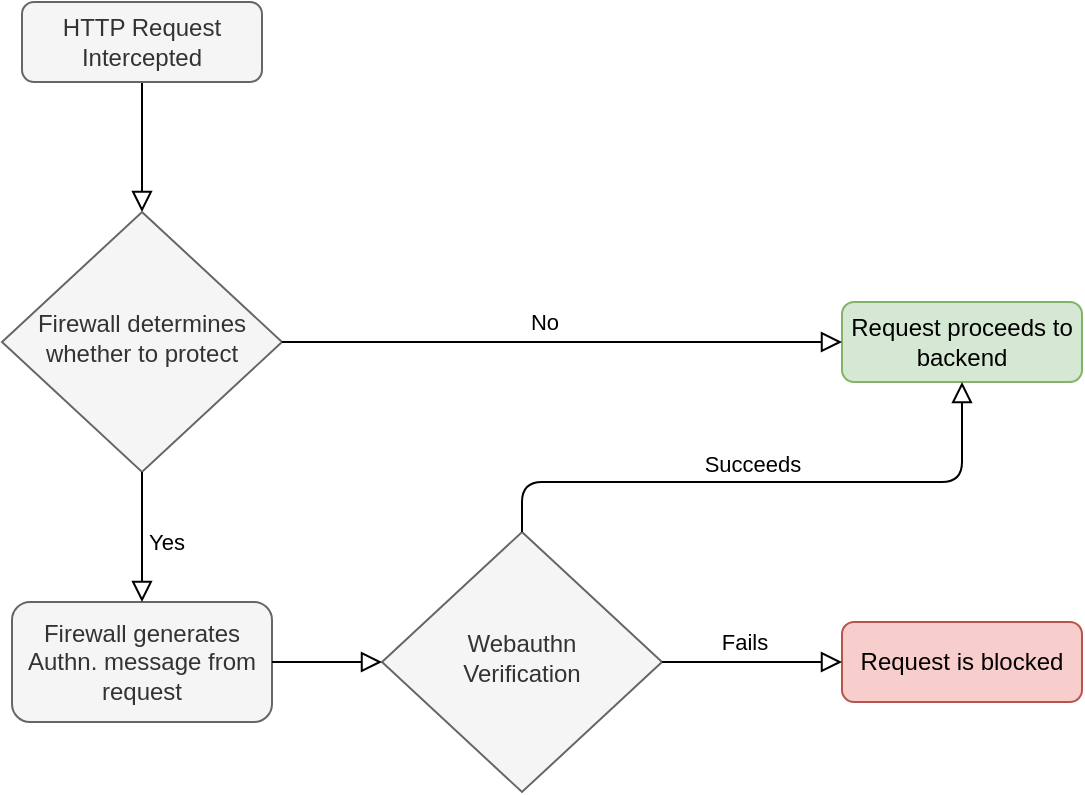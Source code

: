 <mxfile version="14.6.12" type="device"><diagram id="C5RBs43oDa-KdzZeNtuy" name="Page-1"><mxGraphModel dx="1394" dy="1173" grid="1" gridSize="10" guides="1" tooltips="1" connect="1" arrows="1" fold="1" page="0" pageScale="1" pageWidth="827" pageHeight="1169" math="0" shadow="0"><root><mxCell id="WIyWlLk6GJQsqaUBKTNV-0"/><mxCell id="WIyWlLk6GJQsqaUBKTNV-1" parent="WIyWlLk6GJQsqaUBKTNV-0"/><mxCell id="WIyWlLk6GJQsqaUBKTNV-2" value="" style="rounded=0;html=1;jettySize=auto;orthogonalLoop=1;fontSize=11;endArrow=block;endFill=0;endSize=8;strokeWidth=1;shadow=0;labelBackgroundColor=none;edgeStyle=orthogonalEdgeStyle;" parent="WIyWlLk6GJQsqaUBKTNV-1" source="WIyWlLk6GJQsqaUBKTNV-3" target="WIyWlLk6GJQsqaUBKTNV-6" edge="1"><mxGeometry relative="1" as="geometry"/></mxCell><mxCell id="WIyWlLk6GJQsqaUBKTNV-3" value="HTTP Request Intercepted" style="rounded=1;whiteSpace=wrap;html=1;fontSize=12;glass=0;strokeWidth=1;shadow=0;fillColor=#f5f5f5;strokeColor=#666666;fontColor=#333333;" parent="WIyWlLk6GJQsqaUBKTNV-1" vertex="1"><mxGeometry x="340" y="-70" width="120" height="40" as="geometry"/></mxCell><mxCell id="WIyWlLk6GJQsqaUBKTNV-6" value="Firewall determines whether to protect" style="rhombus;whiteSpace=wrap;html=1;shadow=0;fontFamily=Helvetica;fontSize=12;align=center;strokeWidth=1;spacing=6;spacingTop=-4;fillColor=#f5f5f5;strokeColor=#666666;fontColor=#333333;" parent="WIyWlLk6GJQsqaUBKTNV-1" vertex="1"><mxGeometry x="330" y="35" width="140" height="130" as="geometry"/></mxCell><mxCell id="WIyWlLk6GJQsqaUBKTNV-7" value="Request proceeds to backend" style="rounded=1;whiteSpace=wrap;html=1;fontSize=12;glass=0;strokeWidth=1;shadow=0;fillColor=#d5e8d4;strokeColor=#82b366;" parent="WIyWlLk6GJQsqaUBKTNV-1" vertex="1"><mxGeometry x="750" y="80" width="120" height="40" as="geometry"/></mxCell><mxCell id="WIyWlLk6GJQsqaUBKTNV-11" value="Request is blocked" style="rounded=1;whiteSpace=wrap;html=1;fontSize=12;glass=0;strokeWidth=1;shadow=0;fillColor=#f8cecc;strokeColor=#b85450;" parent="WIyWlLk6GJQsqaUBKTNV-1" vertex="1"><mxGeometry x="750" y="240" width="120" height="40" as="geometry"/></mxCell><mxCell id="Mv5F5_NonzzUYZIUdvA_-0" value="Firewall generates Authn. message from request" style="rounded=1;whiteSpace=wrap;html=1;fontSize=12;glass=0;strokeWidth=1;shadow=0;fillColor=#f5f5f5;strokeColor=#666666;fontColor=#333333;" vertex="1" parent="WIyWlLk6GJQsqaUBKTNV-1"><mxGeometry x="335" y="230" width="130" height="60" as="geometry"/></mxCell><mxCell id="Mv5F5_NonzzUYZIUdvA_-2" value="Webauthn &lt;br&gt;Verification" style="rhombus;whiteSpace=wrap;html=1;shadow=0;fontFamily=Helvetica;fontSize=12;align=center;strokeWidth=1;spacing=6;spacingTop=-4;fillColor=#f5f5f5;strokeColor=#666666;fontColor=#333333;" vertex="1" parent="WIyWlLk6GJQsqaUBKTNV-1"><mxGeometry x="520" y="195" width="140" height="130" as="geometry"/></mxCell><mxCell id="Mv5F5_NonzzUYZIUdvA_-3" value="" style="rounded=0;html=1;jettySize=auto;orthogonalLoop=1;fontSize=11;endArrow=block;endFill=0;endSize=8;strokeWidth=1;shadow=0;labelBackgroundColor=none;edgeStyle=orthogonalEdgeStyle;entryX=0;entryY=0.5;entryDx=0;entryDy=0;exitX=1;exitY=0.5;exitDx=0;exitDy=0;" edge="1" parent="WIyWlLk6GJQsqaUBKTNV-1" source="Mv5F5_NonzzUYZIUdvA_-0" target="Mv5F5_NonzzUYZIUdvA_-2"><mxGeometry y="20" relative="1" as="geometry"><mxPoint as="offset"/><mxPoint x="480.0" y="110" as="sourcePoint"/><mxPoint x="540.0" y="110" as="targetPoint"/></mxGeometry></mxCell><mxCell id="Mv5F5_NonzzUYZIUdvA_-7" value="" style="endArrow=block;html=1;exitX=0.5;exitY=1;exitDx=0;exitDy=0;entryX=0.5;entryY=0;entryDx=0;entryDy=0;endFill=0;endSize=8;" edge="1" parent="WIyWlLk6GJQsqaUBKTNV-1" source="WIyWlLk6GJQsqaUBKTNV-6" target="Mv5F5_NonzzUYZIUdvA_-0"><mxGeometry width="50" height="50" relative="1" as="geometry"><mxPoint x="510" y="320" as="sourcePoint"/><mxPoint x="560" y="270" as="targetPoint"/></mxGeometry></mxCell><mxCell id="Mv5F5_NonzzUYZIUdvA_-8" value="Yes" style="edgeLabel;html=1;align=center;verticalAlign=middle;resizable=0;points=[];" vertex="1" connectable="0" parent="Mv5F5_NonzzUYZIUdvA_-7"><mxGeometry x="0.229" y="-2" relative="1" as="geometry"><mxPoint x="14" y="-5" as="offset"/></mxGeometry></mxCell><mxCell id="Mv5F5_NonzzUYZIUdvA_-9" value="" style="endArrow=block;html=1;exitX=1;exitY=0.5;exitDx=0;exitDy=0;entryX=0;entryY=0.5;entryDx=0;entryDy=0;endFill=0;endSize=8;" edge="1" parent="WIyWlLk6GJQsqaUBKTNV-1" source="WIyWlLk6GJQsqaUBKTNV-6" target="WIyWlLk6GJQsqaUBKTNV-7"><mxGeometry width="50" height="50" relative="1" as="geometry"><mxPoint x="510" y="320" as="sourcePoint"/><mxPoint x="560" y="270" as="targetPoint"/></mxGeometry></mxCell><mxCell id="Mv5F5_NonzzUYZIUdvA_-10" value="No" style="edgeLabel;html=1;align=center;verticalAlign=middle;resizable=0;points=[];" vertex="1" connectable="0" parent="Mv5F5_NonzzUYZIUdvA_-9"><mxGeometry x="-0.176" y="2" relative="1" as="geometry"><mxPoint x="15" y="-8" as="offset"/></mxGeometry></mxCell><mxCell id="Mv5F5_NonzzUYZIUdvA_-11" value="" style="endArrow=block;html=1;endSize=8;exitX=0.5;exitY=0;exitDx=0;exitDy=0;entryX=0.5;entryY=1;entryDx=0;entryDy=0;endFill=0;" edge="1" parent="WIyWlLk6GJQsqaUBKTNV-1" source="Mv5F5_NonzzUYZIUdvA_-2" target="WIyWlLk6GJQsqaUBKTNV-7"><mxGeometry width="50" height="50" relative="1" as="geometry"><mxPoint x="620" y="180" as="sourcePoint"/><mxPoint x="670" y="130" as="targetPoint"/><Array as="points"><mxPoint x="590" y="170"/><mxPoint x="810" y="170"/></Array></mxGeometry></mxCell><mxCell id="Mv5F5_NonzzUYZIUdvA_-12" value="Succeeds" style="edgeLabel;html=1;align=center;verticalAlign=middle;resizable=0;points=[];" vertex="1" connectable="0" parent="Mv5F5_NonzzUYZIUdvA_-11"><mxGeometry x="-0.059" y="-1" relative="1" as="geometry"><mxPoint x="1" y="-10" as="offset"/></mxGeometry></mxCell><mxCell id="Mv5F5_NonzzUYZIUdvA_-13" value="" style="endArrow=block;html=1;endSize=8;exitX=1;exitY=0.5;exitDx=0;exitDy=0;entryX=0;entryY=0.5;entryDx=0;entryDy=0;endFill=0;" edge="1" parent="WIyWlLk6GJQsqaUBKTNV-1" source="Mv5F5_NonzzUYZIUdvA_-2" target="WIyWlLk6GJQsqaUBKTNV-11"><mxGeometry width="50" height="50" relative="1" as="geometry"><mxPoint x="510" y="340" as="sourcePoint"/><mxPoint x="560" y="290" as="targetPoint"/></mxGeometry></mxCell><mxCell id="Mv5F5_NonzzUYZIUdvA_-14" value="Fails" style="edgeLabel;html=1;align=center;verticalAlign=middle;resizable=0;points=[];" vertex="1" connectable="0" parent="Mv5F5_NonzzUYZIUdvA_-13"><mxGeometry x="-0.238" y="-3" relative="1" as="geometry"><mxPoint x="6" y="-13" as="offset"/></mxGeometry></mxCell></root></mxGraphModel></diagram></mxfile>